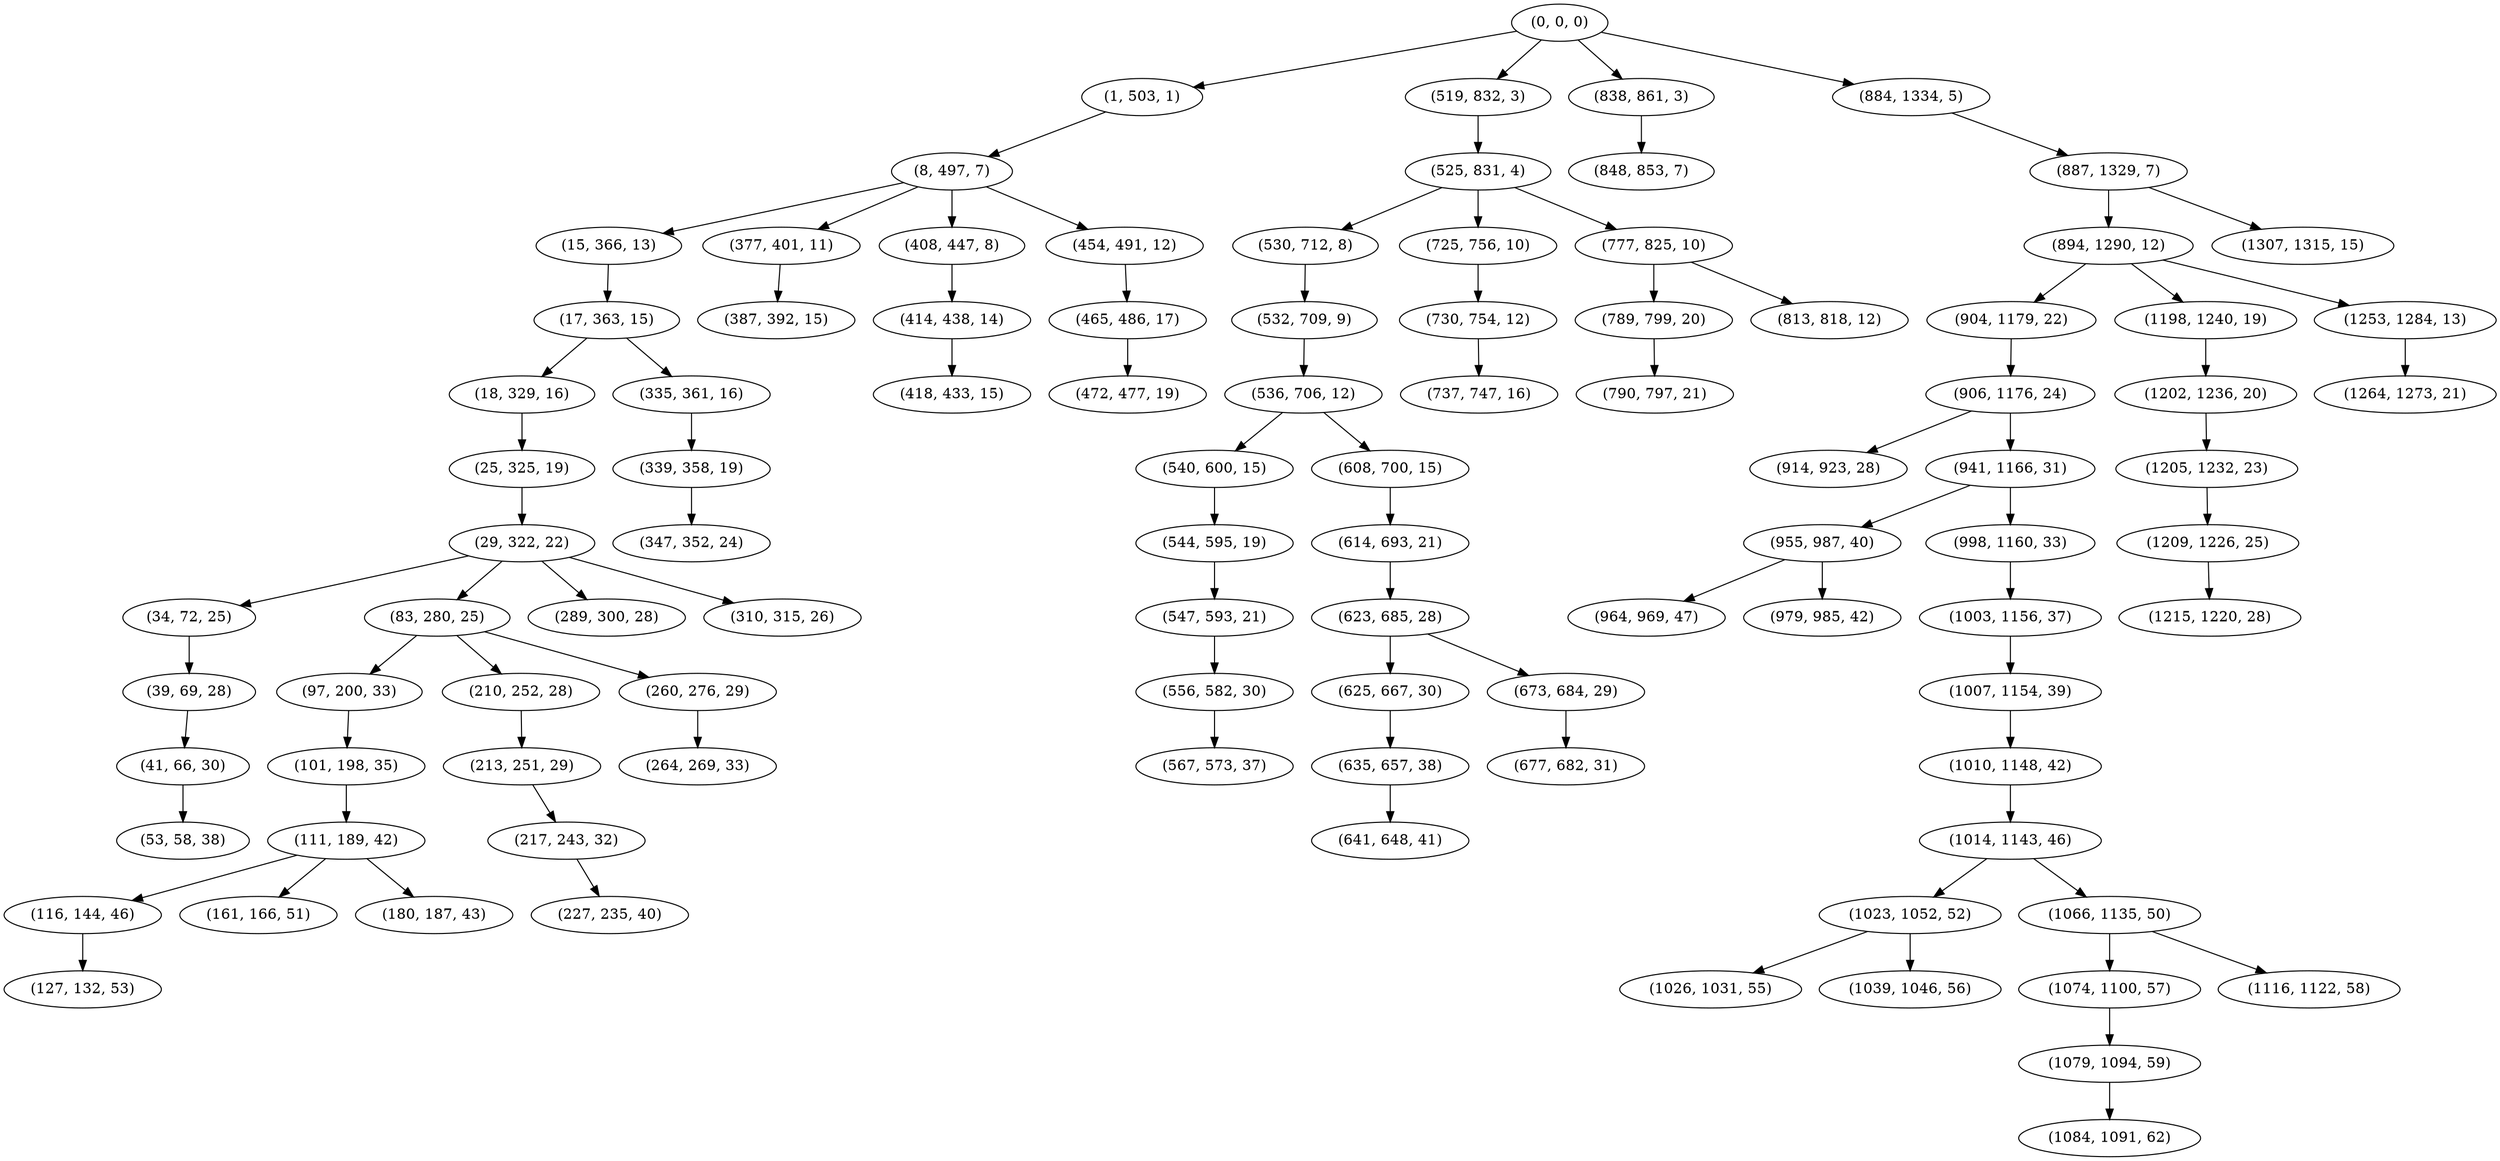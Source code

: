 digraph tree {
    "(0, 0, 0)";
    "(1, 503, 1)";
    "(8, 497, 7)";
    "(15, 366, 13)";
    "(17, 363, 15)";
    "(18, 329, 16)";
    "(25, 325, 19)";
    "(29, 322, 22)";
    "(34, 72, 25)";
    "(39, 69, 28)";
    "(41, 66, 30)";
    "(53, 58, 38)";
    "(83, 280, 25)";
    "(97, 200, 33)";
    "(101, 198, 35)";
    "(111, 189, 42)";
    "(116, 144, 46)";
    "(127, 132, 53)";
    "(161, 166, 51)";
    "(180, 187, 43)";
    "(210, 252, 28)";
    "(213, 251, 29)";
    "(217, 243, 32)";
    "(227, 235, 40)";
    "(260, 276, 29)";
    "(264, 269, 33)";
    "(289, 300, 28)";
    "(310, 315, 26)";
    "(335, 361, 16)";
    "(339, 358, 19)";
    "(347, 352, 24)";
    "(377, 401, 11)";
    "(387, 392, 15)";
    "(408, 447, 8)";
    "(414, 438, 14)";
    "(418, 433, 15)";
    "(454, 491, 12)";
    "(465, 486, 17)";
    "(472, 477, 19)";
    "(519, 832, 3)";
    "(525, 831, 4)";
    "(530, 712, 8)";
    "(532, 709, 9)";
    "(536, 706, 12)";
    "(540, 600, 15)";
    "(544, 595, 19)";
    "(547, 593, 21)";
    "(556, 582, 30)";
    "(567, 573, 37)";
    "(608, 700, 15)";
    "(614, 693, 21)";
    "(623, 685, 28)";
    "(625, 667, 30)";
    "(635, 657, 38)";
    "(641, 648, 41)";
    "(673, 684, 29)";
    "(677, 682, 31)";
    "(725, 756, 10)";
    "(730, 754, 12)";
    "(737, 747, 16)";
    "(777, 825, 10)";
    "(789, 799, 20)";
    "(790, 797, 21)";
    "(813, 818, 12)";
    "(838, 861, 3)";
    "(848, 853, 7)";
    "(884, 1334, 5)";
    "(887, 1329, 7)";
    "(894, 1290, 12)";
    "(904, 1179, 22)";
    "(906, 1176, 24)";
    "(914, 923, 28)";
    "(941, 1166, 31)";
    "(955, 987, 40)";
    "(964, 969, 47)";
    "(979, 985, 42)";
    "(998, 1160, 33)";
    "(1003, 1156, 37)";
    "(1007, 1154, 39)";
    "(1010, 1148, 42)";
    "(1014, 1143, 46)";
    "(1023, 1052, 52)";
    "(1026, 1031, 55)";
    "(1039, 1046, 56)";
    "(1066, 1135, 50)";
    "(1074, 1100, 57)";
    "(1079, 1094, 59)";
    "(1084, 1091, 62)";
    "(1116, 1122, 58)";
    "(1198, 1240, 19)";
    "(1202, 1236, 20)";
    "(1205, 1232, 23)";
    "(1209, 1226, 25)";
    "(1215, 1220, 28)";
    "(1253, 1284, 13)";
    "(1264, 1273, 21)";
    "(1307, 1315, 15)";
    "(0, 0, 0)" -> "(1, 503, 1)";
    "(0, 0, 0)" -> "(519, 832, 3)";
    "(0, 0, 0)" -> "(838, 861, 3)";
    "(0, 0, 0)" -> "(884, 1334, 5)";
    "(1, 503, 1)" -> "(8, 497, 7)";
    "(8, 497, 7)" -> "(15, 366, 13)";
    "(8, 497, 7)" -> "(377, 401, 11)";
    "(8, 497, 7)" -> "(408, 447, 8)";
    "(8, 497, 7)" -> "(454, 491, 12)";
    "(15, 366, 13)" -> "(17, 363, 15)";
    "(17, 363, 15)" -> "(18, 329, 16)";
    "(17, 363, 15)" -> "(335, 361, 16)";
    "(18, 329, 16)" -> "(25, 325, 19)";
    "(25, 325, 19)" -> "(29, 322, 22)";
    "(29, 322, 22)" -> "(34, 72, 25)";
    "(29, 322, 22)" -> "(83, 280, 25)";
    "(29, 322, 22)" -> "(289, 300, 28)";
    "(29, 322, 22)" -> "(310, 315, 26)";
    "(34, 72, 25)" -> "(39, 69, 28)";
    "(39, 69, 28)" -> "(41, 66, 30)";
    "(41, 66, 30)" -> "(53, 58, 38)";
    "(83, 280, 25)" -> "(97, 200, 33)";
    "(83, 280, 25)" -> "(210, 252, 28)";
    "(83, 280, 25)" -> "(260, 276, 29)";
    "(97, 200, 33)" -> "(101, 198, 35)";
    "(101, 198, 35)" -> "(111, 189, 42)";
    "(111, 189, 42)" -> "(116, 144, 46)";
    "(111, 189, 42)" -> "(161, 166, 51)";
    "(111, 189, 42)" -> "(180, 187, 43)";
    "(116, 144, 46)" -> "(127, 132, 53)";
    "(210, 252, 28)" -> "(213, 251, 29)";
    "(213, 251, 29)" -> "(217, 243, 32)";
    "(217, 243, 32)" -> "(227, 235, 40)";
    "(260, 276, 29)" -> "(264, 269, 33)";
    "(335, 361, 16)" -> "(339, 358, 19)";
    "(339, 358, 19)" -> "(347, 352, 24)";
    "(377, 401, 11)" -> "(387, 392, 15)";
    "(408, 447, 8)" -> "(414, 438, 14)";
    "(414, 438, 14)" -> "(418, 433, 15)";
    "(454, 491, 12)" -> "(465, 486, 17)";
    "(465, 486, 17)" -> "(472, 477, 19)";
    "(519, 832, 3)" -> "(525, 831, 4)";
    "(525, 831, 4)" -> "(530, 712, 8)";
    "(525, 831, 4)" -> "(725, 756, 10)";
    "(525, 831, 4)" -> "(777, 825, 10)";
    "(530, 712, 8)" -> "(532, 709, 9)";
    "(532, 709, 9)" -> "(536, 706, 12)";
    "(536, 706, 12)" -> "(540, 600, 15)";
    "(536, 706, 12)" -> "(608, 700, 15)";
    "(540, 600, 15)" -> "(544, 595, 19)";
    "(544, 595, 19)" -> "(547, 593, 21)";
    "(547, 593, 21)" -> "(556, 582, 30)";
    "(556, 582, 30)" -> "(567, 573, 37)";
    "(608, 700, 15)" -> "(614, 693, 21)";
    "(614, 693, 21)" -> "(623, 685, 28)";
    "(623, 685, 28)" -> "(625, 667, 30)";
    "(623, 685, 28)" -> "(673, 684, 29)";
    "(625, 667, 30)" -> "(635, 657, 38)";
    "(635, 657, 38)" -> "(641, 648, 41)";
    "(673, 684, 29)" -> "(677, 682, 31)";
    "(725, 756, 10)" -> "(730, 754, 12)";
    "(730, 754, 12)" -> "(737, 747, 16)";
    "(777, 825, 10)" -> "(789, 799, 20)";
    "(777, 825, 10)" -> "(813, 818, 12)";
    "(789, 799, 20)" -> "(790, 797, 21)";
    "(838, 861, 3)" -> "(848, 853, 7)";
    "(884, 1334, 5)" -> "(887, 1329, 7)";
    "(887, 1329, 7)" -> "(894, 1290, 12)";
    "(887, 1329, 7)" -> "(1307, 1315, 15)";
    "(894, 1290, 12)" -> "(904, 1179, 22)";
    "(894, 1290, 12)" -> "(1198, 1240, 19)";
    "(894, 1290, 12)" -> "(1253, 1284, 13)";
    "(904, 1179, 22)" -> "(906, 1176, 24)";
    "(906, 1176, 24)" -> "(914, 923, 28)";
    "(906, 1176, 24)" -> "(941, 1166, 31)";
    "(941, 1166, 31)" -> "(955, 987, 40)";
    "(941, 1166, 31)" -> "(998, 1160, 33)";
    "(955, 987, 40)" -> "(964, 969, 47)";
    "(955, 987, 40)" -> "(979, 985, 42)";
    "(998, 1160, 33)" -> "(1003, 1156, 37)";
    "(1003, 1156, 37)" -> "(1007, 1154, 39)";
    "(1007, 1154, 39)" -> "(1010, 1148, 42)";
    "(1010, 1148, 42)" -> "(1014, 1143, 46)";
    "(1014, 1143, 46)" -> "(1023, 1052, 52)";
    "(1014, 1143, 46)" -> "(1066, 1135, 50)";
    "(1023, 1052, 52)" -> "(1026, 1031, 55)";
    "(1023, 1052, 52)" -> "(1039, 1046, 56)";
    "(1066, 1135, 50)" -> "(1074, 1100, 57)";
    "(1066, 1135, 50)" -> "(1116, 1122, 58)";
    "(1074, 1100, 57)" -> "(1079, 1094, 59)";
    "(1079, 1094, 59)" -> "(1084, 1091, 62)";
    "(1198, 1240, 19)" -> "(1202, 1236, 20)";
    "(1202, 1236, 20)" -> "(1205, 1232, 23)";
    "(1205, 1232, 23)" -> "(1209, 1226, 25)";
    "(1209, 1226, 25)" -> "(1215, 1220, 28)";
    "(1253, 1284, 13)" -> "(1264, 1273, 21)";
}
